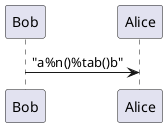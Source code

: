 {
  "sha1": "glvjxxb1yikukpq2fn310071wdhp3qu",
  "insertion": {
    "when": "2024-06-01T09:03:08.025Z",
    "url": "https://forum.plantuml.net/15654/tabsize-skinparam-broken",
    "user": "plantuml@gmail.com"
  }
}
@startuml
skinparam tabSize 2

Bob -> Alice: "a%n()%tab()b"
@enduml
